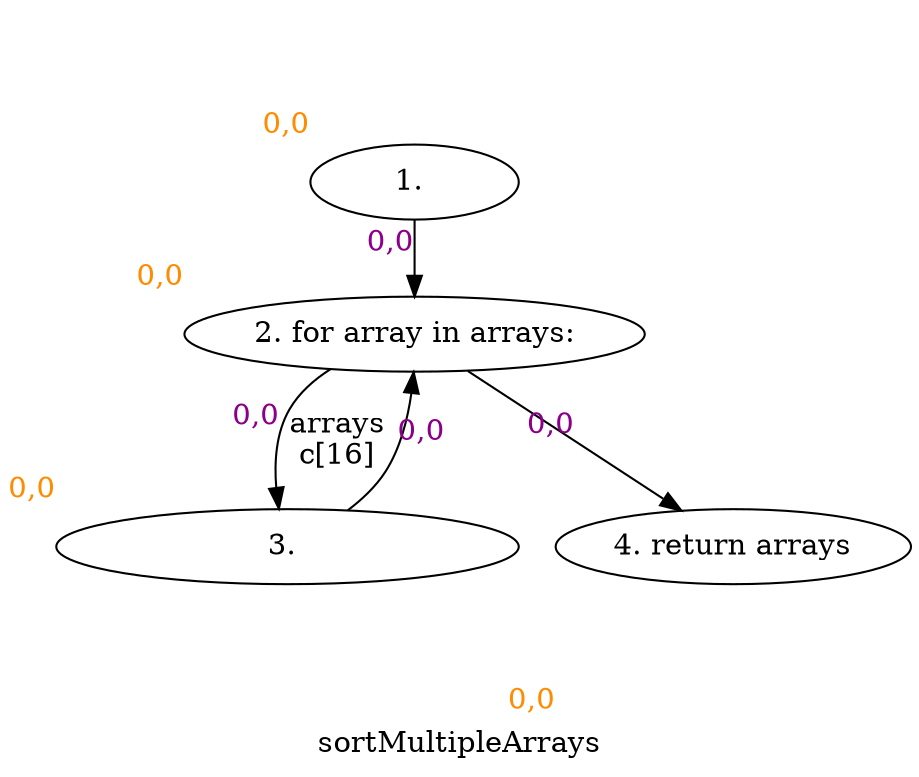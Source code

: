digraph clustersortMultipleArrays {
	graph [bb="0,0,389.64,299.4",
		label=sortMultipleArrays,
		lheight=0.21,
		lp="194.82,11.5",
		lwidth=1.46,
		overlap=false,
		splines=true,
		xlabel=<<br></br><br></br><br></br><font color='darkorange'>-1,-1</font>>
	];
	node [label="\N",
		xlabel=<<br></br><br></br><br></br><font color='darkorange'>-1,-1</font>>
	];
	1	[height=0.5,
		label="1. ",
		pos="178,216",
		width=1.3889,
		xlabel=<<br></br><br></br><br></br><font color='darkorange'>0,0</font>>,
		xlp="119,266.7"];
	2	[height=0.5,
		label="2. for array in arrays:",
		pos="178,143",
		width=2.4012,
		xlabel=<<br></br><br></br><br></br><font color='darkorange'>0,0</font>>,
		xlp="82.558,193.7"];
	1 -> 2	[pos="e,178,161.03 178,197.81 178,189.79 178,180.05 178,171.07",
		xlabel=<<font color='darkmagenta'>0,0</font>>,
		xlp="169,186.7"];
	3	[height=0.5,
		label="3. ",
		pos="129,41",
		width=3.0833,
		xlabel=<<br></br><br></br><br></br><font color='darkorange'>0,0</font>>,
		xlp="9,91.7"];
	2 -> 3	[label="arrays\nc[16]",
		lp="147,92",
		pos="e,125.28,59.026 147.01,125.88 140.21,120.8 133.89,114.51 130,107 124.06,95.529 123.23,81.321 124.13,69.116",
		xlabel=<<font color='darkmagenta'>0,0</font>>,
		xlp="116.68,102.49"];
	4	[height=0.5,
		label="4. return arrays",
		pos="324,41",
		width=1.8234,
		xlabel=<<br></br><br></br><br></br><font color='darkorange'>0,0</font>>,
		xlp="249.36,55.7"];
	2 -> 4	[pos="e,300.82,57.876 202.11,125.49 226.81,108.57 265.34,82.181 292.45,63.61",
		xlabel=<<font color='darkmagenta'>0,0</font>>,
		xlp="242.67,99.043"];
	3 -> 2	[pos="e,176.96,124.79 149.76,58.856 155.12,64.148 160.38,70.359 164,77 170.28,88.525 173.74,102.63 175.65,114.76",
		xlabel=<<font color='darkmagenta'>0,0</font>>,
		xlp="178.53,97.116"];
}
